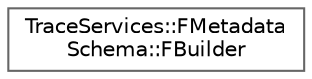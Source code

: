 digraph "Graphical Class Hierarchy"
{
 // INTERACTIVE_SVG=YES
 // LATEX_PDF_SIZE
  bgcolor="transparent";
  edge [fontname=Helvetica,fontsize=10,labelfontname=Helvetica,labelfontsize=10];
  node [fontname=Helvetica,fontsize=10,shape=box,height=0.2,width=0.4];
  rankdir="LR";
  Node0 [id="Node000000",label="TraceServices::FMetadata\lSchema::FBuilder",height=0.2,width=0.4,color="grey40", fillcolor="white", style="filled",URL="$da/de3/structTraceServices_1_1FMetadataSchema_1_1FBuilder.html",tooltip="Helper class that assist in defining a schema."];
}

